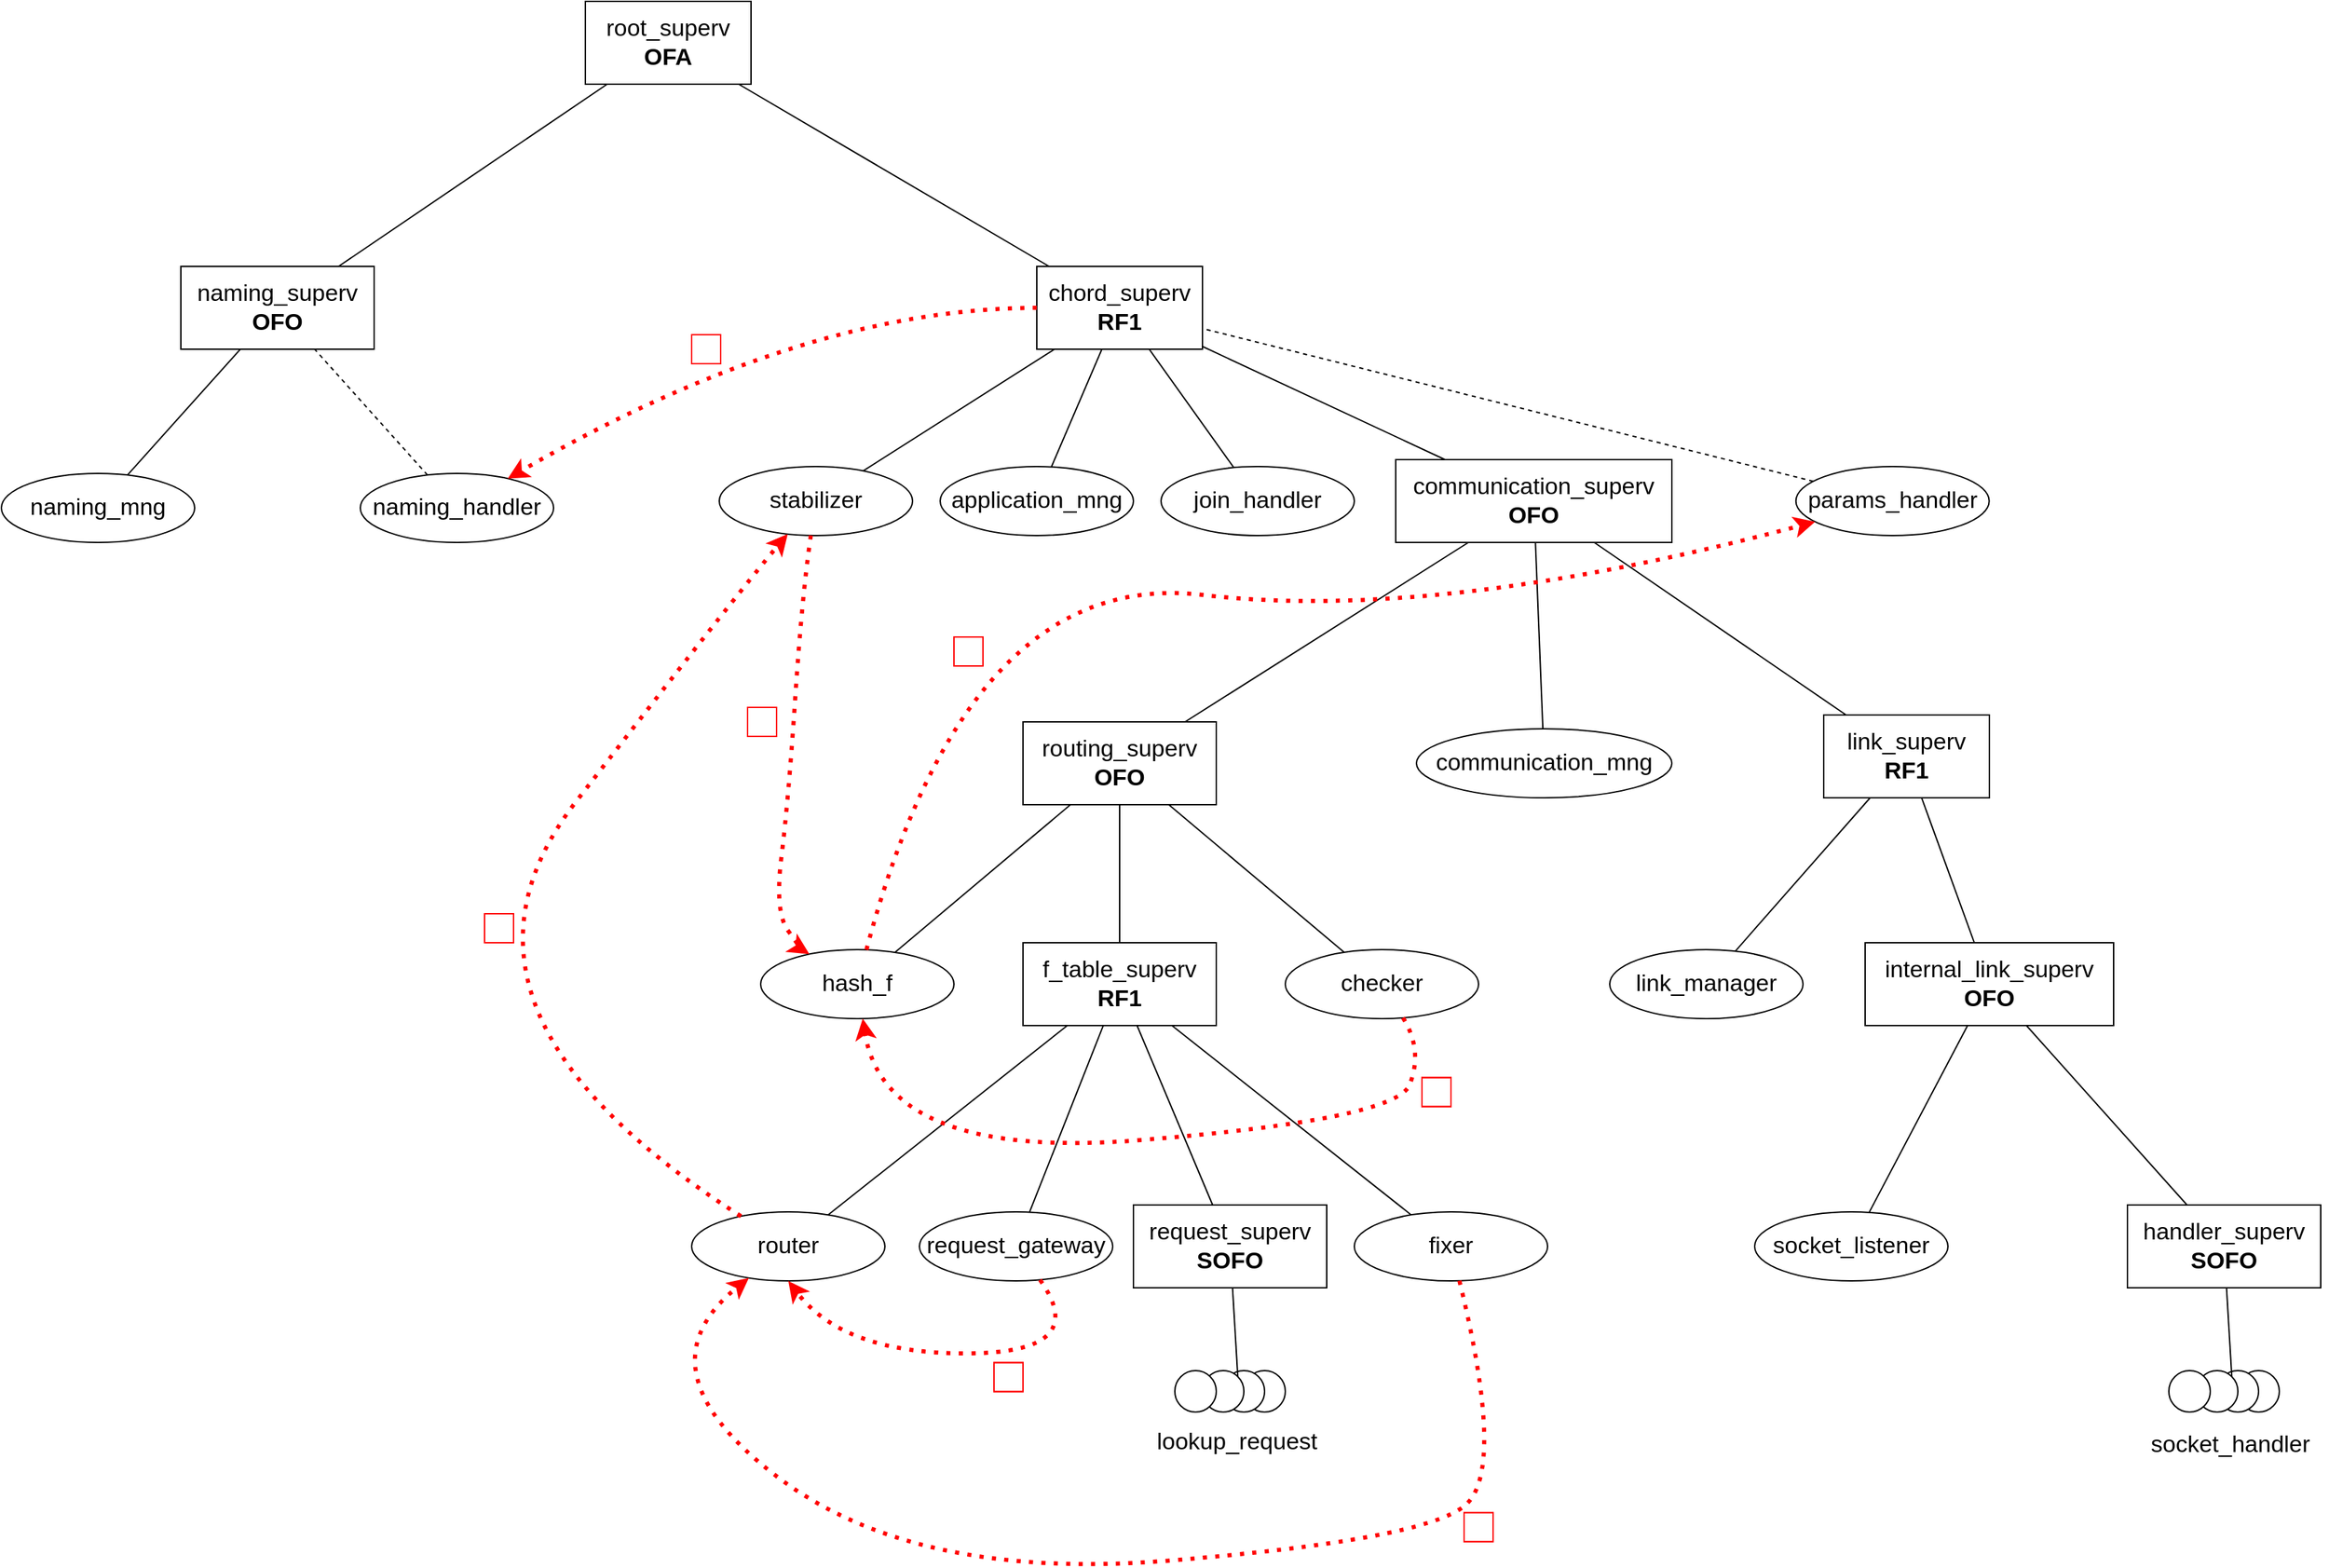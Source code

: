 <mxfile version="10.6.3" type="device"><diagram id="WaO_RdG61-Xuq5KeosRQ" name="Page-1"><mxGraphModel dx="1779" dy="474" grid="1" gridSize="10" guides="1" tooltips="1" connect="1" arrows="1" fold="1" page="1" pageScale="1" pageWidth="827" pageHeight="1169" math="0" shadow="0"><root><mxCell id="0"/><mxCell id="1" parent="0"/><mxCell id="hc2V4zdzICpUIH1nDHmj-1" value="root_superv&lt;br&gt;&lt;b&gt;OFA&lt;/b&gt;" style="rounded=0;whiteSpace=wrap;html=1;fontSize=17;" vertex="1" parent="1"><mxGeometry x="353" y="40" width="120" height="60" as="geometry"/></mxCell><mxCell id="hc2V4zdzICpUIH1nDHmj-2" value="naming_superv&lt;br&gt;&lt;b&gt;OFO&lt;/b&gt;" style="rounded=0;whiteSpace=wrap;html=1;fontSize=17;" vertex="1" parent="1"><mxGeometry x="60" y="232" width="140" height="60" as="geometry"/></mxCell><mxCell id="hc2V4zdzICpUIH1nDHmj-3" value="chord_superv&lt;br&gt;&lt;b&gt;RF1&lt;/b&gt;" style="rounded=0;whiteSpace=wrap;html=1;fontSize=17;" vertex="1" parent="1"><mxGeometry x="680" y="232" width="120" height="60" as="geometry"/></mxCell><mxCell id="hc2V4zdzICpUIH1nDHmj-4" value="naming_mng" style="ellipse;whiteSpace=wrap;html=1;fontSize=17;" vertex="1" parent="1"><mxGeometry x="-70" y="382" width="140" height="50" as="geometry"/></mxCell><mxCell id="hc2V4zdzICpUIH1nDHmj-5" value="naming_handler" style="ellipse;whiteSpace=wrap;html=1;fontSize=17;" vertex="1" parent="1"><mxGeometry x="190" y="382" width="140" height="50" as="geometry"/></mxCell><mxCell id="hc2V4zdzICpUIH1nDHmj-6" value="" style="endArrow=none;html=1;fontSize=17;" edge="1" parent="1" source="hc2V4zdzICpUIH1nDHmj-4" target="hc2V4zdzICpUIH1nDHmj-2"><mxGeometry width="50" height="50" relative="1" as="geometry"><mxPoint x="-70" y="482" as="sourcePoint"/><mxPoint x="-20" y="432" as="targetPoint"/></mxGeometry></mxCell><mxCell id="hc2V4zdzICpUIH1nDHmj-7" value="" style="endArrow=none;dashed=1;html=1;fontSize=17;" edge="1" parent="1" source="hc2V4zdzICpUIH1nDHmj-5" target="hc2V4zdzICpUIH1nDHmj-2"><mxGeometry width="50" height="50" relative="1" as="geometry"><mxPoint x="140" y="382" as="sourcePoint"/><mxPoint x="190" y="332" as="targetPoint"/></mxGeometry></mxCell><mxCell id="hc2V4zdzICpUIH1nDHmj-9" value="stabilizer" style="ellipse;whiteSpace=wrap;html=1;fontSize=17;" vertex="1" parent="1"><mxGeometry x="450" y="377" width="140" height="50" as="geometry"/></mxCell><mxCell id="hc2V4zdzICpUIH1nDHmj-10" value="application_mng" style="ellipse;whiteSpace=wrap;html=1;fontSize=17;" vertex="1" parent="1"><mxGeometry x="610" y="377" width="140" height="50" as="geometry"/></mxCell><mxCell id="hc2V4zdzICpUIH1nDHmj-11" value="join_handler" style="ellipse;whiteSpace=wrap;html=1;fontSize=17;" vertex="1" parent="1"><mxGeometry x="770" y="377" width="140" height="50" as="geometry"/></mxCell><mxCell id="hc2V4zdzICpUIH1nDHmj-12" value="params_handler" style="ellipse;whiteSpace=wrap;html=1;fontSize=17;" vertex="1" parent="1"><mxGeometry x="1229.857" y="377" width="140" height="50" as="geometry"/></mxCell><mxCell id="hc2V4zdzICpUIH1nDHmj-13" value="communication_superv&lt;br&gt;&lt;b&gt;OFO&lt;/b&gt;" style="rounded=0;whiteSpace=wrap;html=1;fontSize=17;" vertex="1" parent="1"><mxGeometry x="940" y="372" width="200" height="60" as="geometry"/></mxCell><mxCell id="hc2V4zdzICpUIH1nDHmj-14" value="" style="endArrow=none;html=1;fontSize=17;" edge="1" parent="1" source="hc2V4zdzICpUIH1nDHmj-9" target="hc2V4zdzICpUIH1nDHmj-3"><mxGeometry width="50" height="50" relative="1" as="geometry"><mxPoint x="565" y="352" as="sourcePoint"/><mxPoint x="615" y="302" as="targetPoint"/></mxGeometry></mxCell><mxCell id="hc2V4zdzICpUIH1nDHmj-15" value="" style="endArrow=none;html=1;fontSize=17;" edge="1" parent="1" source="hc2V4zdzICpUIH1nDHmj-10" target="hc2V4zdzICpUIH1nDHmj-3"><mxGeometry width="50" height="50" relative="1" as="geometry"><mxPoint x="564.13" y="390.173" as="sourcePoint"/><mxPoint x="702.857" y="302" as="targetPoint"/></mxGeometry></mxCell><mxCell id="hc2V4zdzICpUIH1nDHmj-16" value="" style="endArrow=none;html=1;fontSize=17;" edge="1" parent="1" source="hc2V4zdzICpUIH1nDHmj-11" target="hc2V4zdzICpUIH1nDHmj-3"><mxGeometry width="50" height="50" relative="1" as="geometry"><mxPoint x="574.13" y="400.173" as="sourcePoint"/><mxPoint x="712.857" y="312" as="targetPoint"/></mxGeometry></mxCell><mxCell id="hc2V4zdzICpUIH1nDHmj-17" value="" style="endArrow=none;html=1;fontSize=17;" edge="1" parent="1" source="hc2V4zdzICpUIH1nDHmj-13" target="hc2V4zdzICpUIH1nDHmj-3"><mxGeometry width="50" height="50" relative="1" as="geometry"><mxPoint x="780.13" y="382.173" as="sourcePoint"/><mxPoint x="918.857" y="294" as="targetPoint"/></mxGeometry></mxCell><mxCell id="hc2V4zdzICpUIH1nDHmj-19" value="" style="endArrow=none;dashed=1;html=1;fontSize=17;" edge="1" parent="1" source="hc2V4zdzICpUIH1nDHmj-12" target="hc2V4zdzICpUIH1nDHmj-3"><mxGeometry width="50" height="50" relative="1" as="geometry"><mxPoint x="480" y="502" as="sourcePoint"/><mxPoint x="530" y="452" as="targetPoint"/></mxGeometry></mxCell><mxCell id="hc2V4zdzICpUIH1nDHmj-20" value="routing_superv&lt;br&gt;&lt;b&gt;OFO&lt;/b&gt;" style="rounded=0;whiteSpace=wrap;html=1;fontSize=17;" vertex="1" parent="1"><mxGeometry x="670" y="562" width="140" height="60" as="geometry"/></mxCell><mxCell id="hc2V4zdzICpUIH1nDHmj-21" value="communication_mng" style="ellipse;whiteSpace=wrap;html=1;fontSize=17;" vertex="1" parent="1"><mxGeometry x="955" y="567" width="185" height="50" as="geometry"/></mxCell><mxCell id="hc2V4zdzICpUIH1nDHmj-22" value="link_superv&lt;br&gt;&lt;b&gt;RF1&lt;/b&gt;" style="rounded=0;whiteSpace=wrap;html=1;fontSize=17;" vertex="1" parent="1"><mxGeometry x="1250" y="557" width="120" height="60" as="geometry"/></mxCell><mxCell id="hc2V4zdzICpUIH1nDHmj-23" value="" style="endArrow=none;html=1;fontSize=17;" edge="1" parent="1" source="hc2V4zdzICpUIH1nDHmj-20" target="hc2V4zdzICpUIH1nDHmj-13"><mxGeometry width="50" height="50" relative="1" as="geometry"><mxPoint x="590.13" y="550.173" as="sourcePoint"/><mxPoint x="728.857" y="462" as="targetPoint"/></mxGeometry></mxCell><mxCell id="hc2V4zdzICpUIH1nDHmj-24" value="" style="endArrow=none;html=1;fontSize=17;" edge="1" parent="1" source="hc2V4zdzICpUIH1nDHmj-21" target="hc2V4zdzICpUIH1nDHmj-13"><mxGeometry width="50" height="50" relative="1" as="geometry"><mxPoint x="789.474" y="572" as="sourcePoint"/><mxPoint x="960.526" y="442" as="targetPoint"/></mxGeometry></mxCell><mxCell id="hc2V4zdzICpUIH1nDHmj-25" value="" style="endArrow=none;html=1;fontSize=17;" edge="1" parent="1" source="hc2V4zdzICpUIH1nDHmj-22" target="hc2V4zdzICpUIH1nDHmj-13"><mxGeometry width="50" height="50" relative="1" as="geometry"><mxPoint x="799.474" y="582" as="sourcePoint"/><mxPoint x="970.526" y="452" as="targetPoint"/></mxGeometry></mxCell><mxCell id="hc2V4zdzICpUIH1nDHmj-26" value="hash_f" style="ellipse;whiteSpace=wrap;html=1;fontSize=17;" vertex="1" parent="1"><mxGeometry x="480" y="727" width="140" height="50" as="geometry"/></mxCell><mxCell id="hc2V4zdzICpUIH1nDHmj-27" value="f_table_superv&lt;br&gt;&lt;b&gt;RF1&lt;/b&gt;" style="rounded=0;whiteSpace=wrap;html=1;fontSize=17;" vertex="1" parent="1"><mxGeometry x="670" y="722" width="140" height="60" as="geometry"/></mxCell><mxCell id="hc2V4zdzICpUIH1nDHmj-29" value="checker" style="ellipse;whiteSpace=wrap;html=1;fontSize=17;" vertex="1" parent="1"><mxGeometry x="860" y="727" width="140" height="50" as="geometry"/></mxCell><mxCell id="hc2V4zdzICpUIH1nDHmj-31" value="" style="endArrow=none;html=1;fontSize=17;" edge="1" parent="1" source="hc2V4zdzICpUIH1nDHmj-26" target="hc2V4zdzICpUIH1nDHmj-20"><mxGeometry width="50" height="50" relative="1" as="geometry"><mxPoint x="438.974" y="732" as="sourcePoint"/><mxPoint x="610.026" y="602" as="targetPoint"/></mxGeometry></mxCell><mxCell id="hc2V4zdzICpUIH1nDHmj-32" value="" style="endArrow=none;html=1;fontSize=17;" edge="1" parent="1" source="hc2V4zdzICpUIH1nDHmj-27" target="hc2V4zdzICpUIH1nDHmj-20"><mxGeometry width="50" height="50" relative="1" as="geometry"><mxPoint x="799.474" y="582" as="sourcePoint"/><mxPoint x="971" y="452" as="targetPoint"/></mxGeometry></mxCell><mxCell id="hc2V4zdzICpUIH1nDHmj-33" value="" style="endArrow=none;html=1;fontSize=17;" edge="1" parent="1" source="hc2V4zdzICpUIH1nDHmj-29" target="hc2V4zdzICpUIH1nDHmj-20"><mxGeometry width="50" height="50" relative="1" as="geometry"><mxPoint x="809.474" y="592" as="sourcePoint"/><mxPoint x="980.526" y="462" as="targetPoint"/></mxGeometry></mxCell><mxCell id="hc2V4zdzICpUIH1nDHmj-34" value="router" style="ellipse;whiteSpace=wrap;html=1;fontSize=17;" vertex="1" parent="1"><mxGeometry x="430" y="917" width="140" height="50" as="geometry"/></mxCell><mxCell id="hc2V4zdzICpUIH1nDHmj-35" value="request_gateway" style="ellipse;whiteSpace=wrap;html=1;fontSize=17;" vertex="1" parent="1"><mxGeometry x="595" y="917" width="140" height="50" as="geometry"/></mxCell><mxCell id="hc2V4zdzICpUIH1nDHmj-36" value="request_superv&lt;br&gt;&lt;b&gt;SOFO&lt;/b&gt;" style="rounded=0;whiteSpace=wrap;html=1;fontSize=17;" vertex="1" parent="1"><mxGeometry x="750" y="912" width="140" height="60" as="geometry"/></mxCell><mxCell id="hc2V4zdzICpUIH1nDHmj-37" value="fixer" style="ellipse;whiteSpace=wrap;html=1;fontSize=17;" vertex="1" parent="1"><mxGeometry x="910" y="917" width="140" height="50" as="geometry"/></mxCell><mxCell id="hc2V4zdzICpUIH1nDHmj-38" value="" style="endArrow=none;html=1;fontSize=17;" edge="1" parent="1" source="hc2V4zdzICpUIH1nDHmj-34" target="hc2V4zdzICpUIH1nDHmj-27"><mxGeometry width="50" height="50" relative="1" as="geometry"><mxPoint x="360" y="1042" as="sourcePoint"/><mxPoint x="410" y="992" as="targetPoint"/></mxGeometry></mxCell><mxCell id="hc2V4zdzICpUIH1nDHmj-39" value="" style="endArrow=none;html=1;fontSize=17;" edge="1" parent="1" source="hc2V4zdzICpUIH1nDHmj-35" target="hc2V4zdzICpUIH1nDHmj-27"><mxGeometry width="50" height="50" relative="1" as="geometry"><mxPoint x="547.696" y="929.04" as="sourcePoint"/><mxPoint x="713.684" y="792" as="targetPoint"/></mxGeometry></mxCell><mxCell id="hc2V4zdzICpUIH1nDHmj-40" value="" style="endArrow=none;html=1;fontSize=17;" edge="1" parent="1" source="hc2V4zdzICpUIH1nDHmj-36" target="hc2V4zdzICpUIH1nDHmj-27"><mxGeometry width="50" height="50" relative="1" as="geometry"><mxPoint x="557.696" y="939.04" as="sourcePoint"/><mxPoint x="723.684" y="802" as="targetPoint"/></mxGeometry></mxCell><mxCell id="hc2V4zdzICpUIH1nDHmj-41" value="" style="endArrow=none;html=1;fontSize=17;" edge="1" parent="1" source="hc2V4zdzICpUIH1nDHmj-37" target="hc2V4zdzICpUIH1nDHmj-27"><mxGeometry width="50" height="50" relative="1" as="geometry"><mxPoint x="567.696" y="949.04" as="sourcePoint"/><mxPoint x="733.684" y="812" as="targetPoint"/></mxGeometry></mxCell><mxCell id="hc2V4zdzICpUIH1nDHmj-42" value="" style="ellipse;whiteSpace=wrap;html=1;aspect=fixed;fontSize=17;" vertex="1" parent="1"><mxGeometry x="830" y="1032" width="30" height="30" as="geometry"/></mxCell><mxCell id="hc2V4zdzICpUIH1nDHmj-44" value="" style="ellipse;whiteSpace=wrap;html=1;aspect=fixed;fontSize=17;" vertex="1" parent="1"><mxGeometry x="815" y="1032" width="30" height="30" as="geometry"/></mxCell><mxCell id="hc2V4zdzICpUIH1nDHmj-45" value="" style="ellipse;whiteSpace=wrap;html=1;aspect=fixed;fontSize=17;" vertex="1" parent="1"><mxGeometry x="800" y="1032" width="30" height="30" as="geometry"/></mxCell><mxCell id="hc2V4zdzICpUIH1nDHmj-46" value="" style="ellipse;whiteSpace=wrap;html=1;aspect=fixed;fontSize=17;" vertex="1" parent="1"><mxGeometry x="780" y="1032" width="30" height="30" as="geometry"/></mxCell><mxCell id="hc2V4zdzICpUIH1nDHmj-47" value="" style="endArrow=none;html=1;fontSize=17;exitX=1;exitY=0;exitDx=0;exitDy=0;" edge="1" parent="1" source="hc2V4zdzICpUIH1nDHmj-45" target="hc2V4zdzICpUIH1nDHmj-36"><mxGeometry width="50" height="50" relative="1" as="geometry"><mxPoint x="688.987" y="927.207" as="sourcePoint"/><mxPoint x="738.947" y="792" as="targetPoint"/></mxGeometry></mxCell><mxCell id="hc2V4zdzICpUIH1nDHmj-48" value="link_manager" style="ellipse;whiteSpace=wrap;html=1;fontSize=17;" vertex="1" parent="1"><mxGeometry x="1095" y="727" width="140" height="50" as="geometry"/></mxCell><mxCell id="hc2V4zdzICpUIH1nDHmj-49" value="" style="endArrow=none;html=1;fontSize=17;" edge="1" parent="1" source="hc2V4zdzICpUIH1nDHmj-48" target="hc2V4zdzICpUIH1nDHmj-22"><mxGeometry width="50" height="50" relative="1" as="geometry"><mxPoint x="1030.478" y="577.052" as="sourcePoint"/><mxPoint x="1005.526" y="442" as="targetPoint"/></mxGeometry></mxCell><mxCell id="hc2V4zdzICpUIH1nDHmj-50" value="internal_link_superv&lt;br&gt;&lt;b&gt;OFO&lt;/b&gt;" style="rounded=0;whiteSpace=wrap;html=1;fontSize=17;" vertex="1" parent="1"><mxGeometry x="1280" y="722" width="180" height="60" as="geometry"/></mxCell><mxCell id="hc2V4zdzICpUIH1nDHmj-51" value="" style="endArrow=none;html=1;fontSize=17;" edge="1" parent="1" source="hc2V4zdzICpUIH1nDHmj-50" target="hc2V4zdzICpUIH1nDHmj-22"><mxGeometry width="50" height="50" relative="1" as="geometry"><mxPoint x="1195.859" y="738.136" as="sourcePoint"/><mxPoint x="1293.636" y="627" as="targetPoint"/></mxGeometry></mxCell><mxCell id="hc2V4zdzICpUIH1nDHmj-52" value="socket_listener" style="ellipse;whiteSpace=wrap;html=1;fontSize=17;" vertex="1" parent="1"><mxGeometry x="1200" y="917" width="140" height="50" as="geometry"/></mxCell><mxCell id="hc2V4zdzICpUIH1nDHmj-53" value="handler_superv&lt;br&gt;&lt;b&gt;SOFO&lt;/b&gt;" style="rounded=0;whiteSpace=wrap;html=1;fontSize=17;" vertex="1" parent="1"><mxGeometry x="1470" y="912" width="140" height="60" as="geometry"/></mxCell><mxCell id="hc2V4zdzICpUIH1nDHmj-54" value="" style="ellipse;whiteSpace=wrap;html=1;aspect=fixed;fontSize=17;" vertex="1" parent="1"><mxGeometry x="1550" y="1032" width="30" height="30" as="geometry"/></mxCell><mxCell id="hc2V4zdzICpUIH1nDHmj-55" value="" style="ellipse;whiteSpace=wrap;html=1;aspect=fixed;fontSize=17;" vertex="1" parent="1"><mxGeometry x="1535" y="1032" width="30" height="30" as="geometry"/></mxCell><mxCell id="hc2V4zdzICpUIH1nDHmj-56" value="" style="ellipse;whiteSpace=wrap;html=1;aspect=fixed;fontSize=17;" vertex="1" parent="1"><mxGeometry x="1520" y="1032" width="30" height="30" as="geometry"/></mxCell><mxCell id="hc2V4zdzICpUIH1nDHmj-57" value="" style="ellipse;whiteSpace=wrap;html=1;aspect=fixed;fontSize=17;" vertex="1" parent="1"><mxGeometry x="1500" y="1032" width="30" height="30" as="geometry"/></mxCell><mxCell id="hc2V4zdzICpUIH1nDHmj-58" value="" style="endArrow=none;html=1;fontSize=17;exitX=1;exitY=0;exitDx=0;exitDy=0;" edge="1" parent="1" source="hc2V4zdzICpUIH1nDHmj-56" target="hc2V4zdzICpUIH1nDHmj-53"><mxGeometry width="50" height="50" relative="1" as="geometry"><mxPoint x="1358.987" y="927.207" as="sourcePoint"/><mxPoint x="1408.947" y="792" as="targetPoint"/></mxGeometry></mxCell><mxCell id="hc2V4zdzICpUIH1nDHmj-59" value="" style="endArrow=none;html=1;fontSize=17;" edge="1" parent="1" source="hc2V4zdzICpUIH1nDHmj-52" target="hc2V4zdzICpUIH1nDHmj-50"><mxGeometry width="50" height="50" relative="1" as="geometry"><mxPoint x="1060" y="1132" as="sourcePoint"/><mxPoint x="1320" y="822" as="targetPoint"/></mxGeometry></mxCell><mxCell id="hc2V4zdzICpUIH1nDHmj-60" value="" style="endArrow=none;html=1;fontSize=17;" edge="1" parent="1" source="hc2V4zdzICpUIH1nDHmj-53" target="hc2V4zdzICpUIH1nDHmj-50"><mxGeometry width="50" height="50" relative="1" as="geometry"><mxPoint x="1070" y="1142" as="sourcePoint"/><mxPoint x="1120" y="1092" as="targetPoint"/></mxGeometry></mxCell><mxCell id="hc2V4zdzICpUIH1nDHmj-61" value="" style="endArrow=none;html=1;fontSize=17;" edge="1" parent="1" source="hc2V4zdzICpUIH1nDHmj-2" target="hc2V4zdzICpUIH1nDHmj-1"><mxGeometry width="50" height="50" relative="1" as="geometry"><mxPoint x="220" y="259.786" as="sourcePoint"/><mxPoint x="420" y="59.786" as="targetPoint"/></mxGeometry></mxCell><mxCell id="hc2V4zdzICpUIH1nDHmj-62" value="" style="endArrow=none;html=1;fontSize=17;" edge="1" parent="1" source="hc2V4zdzICpUIH1nDHmj-3" target="hc2V4zdzICpUIH1nDHmj-1"><mxGeometry width="50" height="50" relative="1" as="geometry"><mxPoint x="230" y="269.786" as="sourcePoint"/><mxPoint x="430" y="69.786" as="targetPoint"/></mxGeometry></mxCell><mxCell id="hc2V4zdzICpUIH1nDHmj-64" value="socket_handler" style="text;html=1;resizable=0;points=[];autosize=1;align=left;verticalAlign=top;spacingTop=-4;fontSize=17;" vertex="1" parent="1"><mxGeometry x="1485" y="1073" width="130" height="20" as="geometry"/></mxCell><mxCell id="hc2V4zdzICpUIH1nDHmj-65" value="lookup_request" style="text;html=1;resizable=0;points=[];autosize=1;align=left;verticalAlign=top;spacingTop=-4;fontSize=17;" vertex="1" parent="1"><mxGeometry x="765" y="1071" width="130" height="20" as="geometry"/></mxCell><mxCell id="hc2V4zdzICpUIH1nDHmj-66" value="" style="curved=1;endArrow=classic;html=1;fontSize=17;strokeColor=#FF0000;dashed=1;dashPattern=1 2;strokeWidth=3;" edge="1" parent="1" source="hc2V4zdzICpUIH1nDHmj-3" target="hc2V4zdzICpUIH1nDHmj-5"><mxGeometry width="50" height="50" relative="1" as="geometry"><mxPoint x="510" y="312.176" as="sourcePoint"/><mxPoint x="560" y="262.176" as="targetPoint"/><Array as="points"><mxPoint x="510" y="262.176"/></Array></mxGeometry></mxCell><mxCell id="hc2V4zdzICpUIH1nDHmj-68" value="" style="shape=image;html=1;verticalAlign=top;verticalLabelPosition=bottom;labelBackgroundColor=#ffffff;imageAspect=0;aspect=fixed;image=https://cdn2.iconfinder.com/data/icons/font-awesome/1792/hourglass-half-128.png;fontSize=17;fontColor=#33FF33;strokeWidth=1;imageBackground=#ffffff;imageBorder=#FF0000;" vertex="1" parent="1"><mxGeometry x="430" y="281.5" width="21" height="21" as="geometry"/></mxCell><mxCell id="hc2V4zdzICpUIH1nDHmj-71" value="" style="curved=1;endArrow=classic;html=1;fontSize=17;strokeColor=#FF0000;dashed=1;dashPattern=1 2;strokeWidth=3;" edge="1" parent="1" source="hc2V4zdzICpUIH1nDHmj-34" target="hc2V4zdzICpUIH1nDHmj-9"><mxGeometry width="50" height="50" relative="1" as="geometry"><mxPoint x="632" y="470.046" as="sourcePoint"/><mxPoint x="248.695" y="593.71" as="targetPoint"/><Array as="points"><mxPoint x="230" y="770"/><mxPoint x="462" y="470.176"/></Array></mxGeometry></mxCell><mxCell id="hc2V4zdzICpUIH1nDHmj-72" value="" style="shape=image;html=1;verticalAlign=top;verticalLabelPosition=bottom;labelBackgroundColor=#ffffff;imageAspect=0;aspect=fixed;image=https://cdn2.iconfinder.com/data/icons/font-awesome/1792/hourglass-half-128.png;fontSize=17;fontColor=#33FF33;strokeWidth=1;imageBackground=#ffffff;imageBorder=#FF0000;" vertex="1" parent="1"><mxGeometry x="280" y="701" width="21" height="21" as="geometry"/></mxCell><mxCell id="hc2V4zdzICpUIH1nDHmj-76" value="" style="curved=1;endArrow=classic;html=1;fontSize=17;strokeColor=#FF0000;dashed=1;dashPattern=1 2;strokeWidth=3;" edge="1" parent="1" source="hc2V4zdzICpUIH1nDHmj-9" target="hc2V4zdzICpUIH1nDHmj-26"><mxGeometry width="50" height="50" relative="1" as="geometry"><mxPoint x="730" y="450" as="sourcePoint"/><mxPoint x="366.695" y="583.71" as="targetPoint"/><Array as="points"><mxPoint x="510" y="470"/><mxPoint x="500" y="620"/><mxPoint x="490" y="700"/><mxPoint x="510" y="727"/></Array></mxGeometry></mxCell><mxCell id="hc2V4zdzICpUIH1nDHmj-77" value="" style="shape=image;html=1;verticalAlign=top;verticalLabelPosition=bottom;labelBackgroundColor=#ffffff;imageAspect=0;aspect=fixed;image=https://cdn2.iconfinder.com/data/icons/font-awesome/1792/hourglass-half-128.png;fontSize=17;fontColor=#33FF33;strokeWidth=1;imageBackground=#ffffff;imageBorder=#FF0000;" vertex="1" parent="1"><mxGeometry x="470.5" y="551.5" width="21" height="21" as="geometry"/></mxCell><mxCell id="hc2V4zdzICpUIH1nDHmj-78" value="" style="curved=1;endArrow=classic;html=1;fontSize=17;strokeColor=#FF0000;dashed=1;dashPattern=1 2;strokeWidth=3;" edge="1" parent="1" source="hc2V4zdzICpUIH1nDHmj-26" target="hc2V4zdzICpUIH1nDHmj-12"><mxGeometry width="50" height="50" relative="1" as="geometry"><mxPoint x="834.5" y="460.046" as="sourcePoint"/><mxPoint x="451.195" y="583.71" as="targetPoint"/><Array as="points"><mxPoint x="630" y="450"/><mxPoint x="970" y="490"/></Array></mxGeometry></mxCell><mxCell id="hc2V4zdzICpUIH1nDHmj-79" value="" style="shape=image;html=1;verticalAlign=top;verticalLabelPosition=bottom;labelBackgroundColor=#ffffff;imageAspect=0;aspect=fixed;image=https://cdn2.iconfinder.com/data/icons/font-awesome/1792/hourglass-half-128.png;fontSize=17;fontColor=#33FF33;strokeWidth=1;imageBackground=#ffffff;imageBorder=#FF0000;" vertex="1" parent="1"><mxGeometry x="620" y="500.5" width="21" height="21" as="geometry"/></mxCell><mxCell id="hc2V4zdzICpUIH1nDHmj-81" value="" style="curved=1;endArrow=classic;html=1;fontSize=17;strokeColor=#FF0000;dashed=1;dashPattern=1 2;strokeWidth=3;" edge="1" parent="1" source="hc2V4zdzICpUIH1nDHmj-29" target="hc2V4zdzICpUIH1nDHmj-26"><mxGeometry width="50" height="50" relative="1" as="geometry"><mxPoint x="986.5" y="789.752" as="sourcePoint"/><mxPoint x="603.195" y="913.416" as="targetPoint"/><Array as="points"><mxPoint x="960" y="800"/><mxPoint x="940" y="850"/><mxPoint x="570" y="880"/></Array></mxGeometry></mxCell><mxCell id="hc2V4zdzICpUIH1nDHmj-82" value="" style="shape=image;html=1;verticalAlign=top;verticalLabelPosition=bottom;labelBackgroundColor=#ffffff;imageAspect=0;aspect=fixed;image=https://cdn2.iconfinder.com/data/icons/font-awesome/1792/hourglass-half-128.png;fontSize=17;fontColor=#33FF33;strokeWidth=1;imageBackground=#ffffff;imageBorder=#FF0000;" vertex="1" parent="1"><mxGeometry x="959" y="819.706" width="21" height="21" as="geometry"/></mxCell><mxCell id="hc2V4zdzICpUIH1nDHmj-83" value="" style="curved=1;endArrow=classic;html=1;fontSize=17;strokeColor=#FF0000;dashed=1;dashPattern=1 2;strokeWidth=3;" edge="1" parent="1" source="hc2V4zdzICpUIH1nDHmj-37" target="hc2V4zdzICpUIH1nDHmj-34"><mxGeometry width="50" height="50" relative="1" as="geometry"><mxPoint x="965.25" y="1081.105" as="sourcePoint"/><mxPoint x="573.929" y="1081.666" as="targetPoint"/><Array as="points"><mxPoint x="1020" y="1105"/><mxPoint x="960" y="1154.706"/><mxPoint x="590" y="1184.706"/><mxPoint x="390" y="1030"/></Array></mxGeometry></mxCell><mxCell id="hc2V4zdzICpUIH1nDHmj-84" value="" style="shape=image;html=1;verticalAlign=top;verticalLabelPosition=bottom;labelBackgroundColor=#ffffff;imageAspect=0;aspect=fixed;image=https://cdn2.iconfinder.com/data/icons/font-awesome/1792/hourglass-half-128.png;fontSize=17;fontColor=#33FF33;strokeWidth=1;imageBackground=#ffffff;imageBorder=#FF0000;" vertex="1" parent="1"><mxGeometry x="989.5" y="1134.912" width="21" height="21" as="geometry"/></mxCell><mxCell id="hc2V4zdzICpUIH1nDHmj-87" value="" style="curved=1;endArrow=classic;html=1;fontSize=17;strokeColor=#FF0000;dashed=1;dashPattern=1 2;strokeWidth=3;entryX=0.5;entryY=1;entryDx=0;entryDy=0;" edge="1" parent="1" source="hc2V4zdzICpUIH1nDHmj-35" target="hc2V4zdzICpUIH1nDHmj-34"><mxGeometry width="50" height="50" relative="1" as="geometry"><mxPoint x="705.25" y="995.4" as="sourcePoint"/><mxPoint x="313.929" y="995.961" as="targetPoint"/><Array as="points"><mxPoint x="720" y="1019"/><mxPoint x="540" y="1020"/></Array></mxGeometry></mxCell><mxCell id="hc2V4zdzICpUIH1nDHmj-88" value="" style="shape=image;html=1;verticalAlign=top;verticalLabelPosition=bottom;labelBackgroundColor=#ffffff;imageAspect=0;aspect=fixed;image=https://cdn2.iconfinder.com/data/icons/font-awesome/1792/hourglass-half-128.png;fontSize=17;fontColor=#33FF33;strokeWidth=1;imageBackground=#ffffff;imageBorder=#FF0000;" vertex="1" parent="1"><mxGeometry x="649" y="1026.206" width="21" height="21" as="geometry"/></mxCell></root></mxGraphModel></diagram></mxfile>